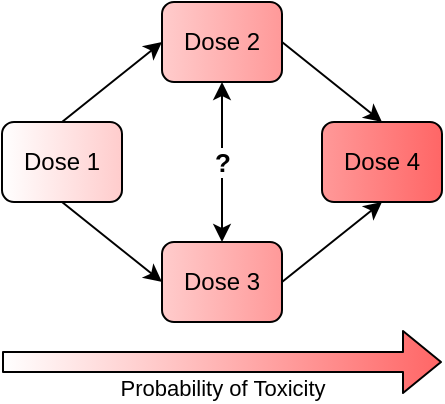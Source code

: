 <mxfile version="13.6.9" type="device"><diagram id="7PiOwoJhG6_RPF03tN6W" name="Page-1"><mxGraphModel dx="865" dy="457" grid="1" gridSize="10" guides="1" tooltips="1" connect="1" arrows="1" fold="1" page="1" pageScale="1" pageWidth="827" pageHeight="1169" math="0" shadow="0"><root><mxCell id="0"/><mxCell id="1" parent="0"/><mxCell id="gjAvHYURi_31mpI3yMcf-1" value="Dose 1" style="rounded=1;whiteSpace=wrap;html=1;labelBackgroundColor=none;gradientDirection=east;gradientColor=#FFCCCC;" vertex="1" parent="1"><mxGeometry x="40" y="80" width="60" height="40" as="geometry"/></mxCell><mxCell id="gjAvHYURi_31mpI3yMcf-3" value="Dose 4" style="rounded=1;whiteSpace=wrap;html=1;labelBackgroundColor=none;gradientDirection=east;fillColor=#FF9999;gradientColor=#FF6666;" vertex="1" parent="1"><mxGeometry x="200" y="80" width="60" height="40" as="geometry"/></mxCell><mxCell id="gjAvHYURi_31mpI3yMcf-4" value="Dose 3" style="rounded=1;whiteSpace=wrap;html=1;labelBackgroundColor=none;gradientDirection=east;fillColor=#FFCCCC;gradientColor=#FF9999;" vertex="1" parent="1"><mxGeometry x="120" y="140" width="60" height="40" as="geometry"/></mxCell><mxCell id="gjAvHYURi_31mpI3yMcf-5" value="Dose 2" style="rounded=1;whiteSpace=wrap;html=1;labelBackgroundColor=none;gradientDirection=east;gradientColor=#FF9999;fillColor=#FFCCCC;" vertex="1" parent="1"><mxGeometry x="120" y="20" width="60" height="40" as="geometry"/></mxCell><mxCell id="gjAvHYURi_31mpI3yMcf-7" value="Probability of Toxicity" style="shape=flexArrow;endArrow=classic;html=1;fillColor=#ffffff;gradientDirection=east;gradientColor=#FF6666;labelPosition=center;verticalLabelPosition=bottom;align=center;verticalAlign=top;" edge="1" parent="1"><mxGeometry width="50" height="50" relative="1" as="geometry"><mxPoint x="40" y="200" as="sourcePoint"/><mxPoint x="260" y="200" as="targetPoint"/></mxGeometry></mxCell><mxCell id="gjAvHYURi_31mpI3yMcf-9" value="" style="endArrow=classic;html=1;fillColor=#ffffff;gradientColor=#FF6666;exitX=1;exitY=0.5;exitDx=0;exitDy=0;entryX=0.5;entryY=1;entryDx=0;entryDy=0;" edge="1" parent="1" source="gjAvHYURi_31mpI3yMcf-4" target="gjAvHYURi_31mpI3yMcf-3"><mxGeometry width="50" height="50" relative="1" as="geometry"><mxPoint x="370" y="120" as="sourcePoint"/><mxPoint x="420" y="70" as="targetPoint"/></mxGeometry></mxCell><mxCell id="gjAvHYURi_31mpI3yMcf-10" value="" style="endArrow=classic;html=1;fillColor=#ffffff;gradientColor=#FF6666;exitX=1;exitY=0.5;exitDx=0;exitDy=0;entryX=0.5;entryY=0;entryDx=0;entryDy=0;" edge="1" parent="1" source="gjAvHYURi_31mpI3yMcf-5" target="gjAvHYURi_31mpI3yMcf-3"><mxGeometry width="50" height="50" relative="1" as="geometry"><mxPoint x="370" y="120" as="sourcePoint"/><mxPoint x="420" y="70" as="targetPoint"/></mxGeometry></mxCell><mxCell id="gjAvHYURi_31mpI3yMcf-11" value="" style="endArrow=classic;html=1;fillColor=#ffffff;gradientColor=#FF6666;exitX=0.5;exitY=1;exitDx=0;exitDy=0;entryX=0;entryY=0.5;entryDx=0;entryDy=0;" edge="1" parent="1" source="gjAvHYURi_31mpI3yMcf-1" target="gjAvHYURi_31mpI3yMcf-4"><mxGeometry width="50" height="50" relative="1" as="geometry"><mxPoint x="370" y="120" as="sourcePoint"/><mxPoint x="420" y="70" as="targetPoint"/></mxGeometry></mxCell><mxCell id="gjAvHYURi_31mpI3yMcf-12" value="" style="endArrow=classic;html=1;fillColor=#ffffff;gradientColor=#FF6666;exitX=0.5;exitY=0;exitDx=0;exitDy=0;entryX=0;entryY=0.5;entryDx=0;entryDy=0;" edge="1" parent="1" source="gjAvHYURi_31mpI3yMcf-1" target="gjAvHYURi_31mpI3yMcf-5"><mxGeometry width="50" height="50" relative="1" as="geometry"><mxPoint x="370" y="120" as="sourcePoint"/><mxPoint x="420" y="70" as="targetPoint"/></mxGeometry></mxCell><mxCell id="gjAvHYURi_31mpI3yMcf-13" value="?" style="endArrow=classic;startArrow=classic;html=1;fillColor=#ffffff;gradientColor=#FF6666;exitX=0.5;exitY=0;exitDx=0;exitDy=0;entryX=0.5;entryY=1;entryDx=0;entryDy=0;fontSize=13;fontStyle=1" edge="1" parent="1" source="gjAvHYURi_31mpI3yMcf-4" target="gjAvHYURi_31mpI3yMcf-5"><mxGeometry width="50" height="50" relative="1" as="geometry"><mxPoint x="370" y="120" as="sourcePoint"/><mxPoint x="420" y="70" as="targetPoint"/></mxGeometry></mxCell></root></mxGraphModel></diagram></mxfile>